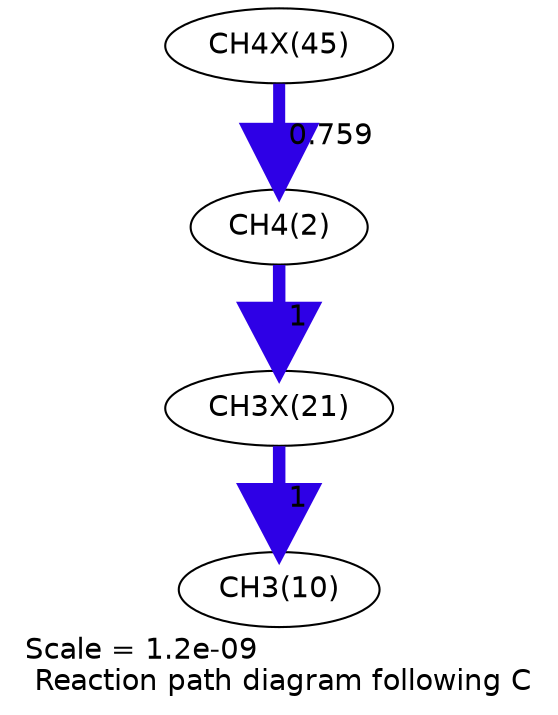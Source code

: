 digraph reaction_paths {
center=1;
s67 -> s4[fontname="Helvetica", penwidth=5.79, arrowsize=2.9, color="0.7, 1.26, 0.9"
, label=" 0.759"];
s4 -> s59[fontname="Helvetica", penwidth=6, arrowsize=3, color="0.7, 1.5, 0.9"
, label=" 1"];
s59 -> s12[fontname="Helvetica", penwidth=6, arrowsize=3, color="0.7, 1.5, 0.9"
, label=" 1"];
s4 [ fontname="Helvetica", label="CH4(2)"];
s12 [ fontname="Helvetica", label="CH3(10)"];
s59 [ fontname="Helvetica", label="CH3X(21)"];
s67 [ fontname="Helvetica", label="CH4X(45)"];
 label = "Scale = 1.2e-09\l Reaction path diagram following C";
 fontname = "Helvetica";
}
